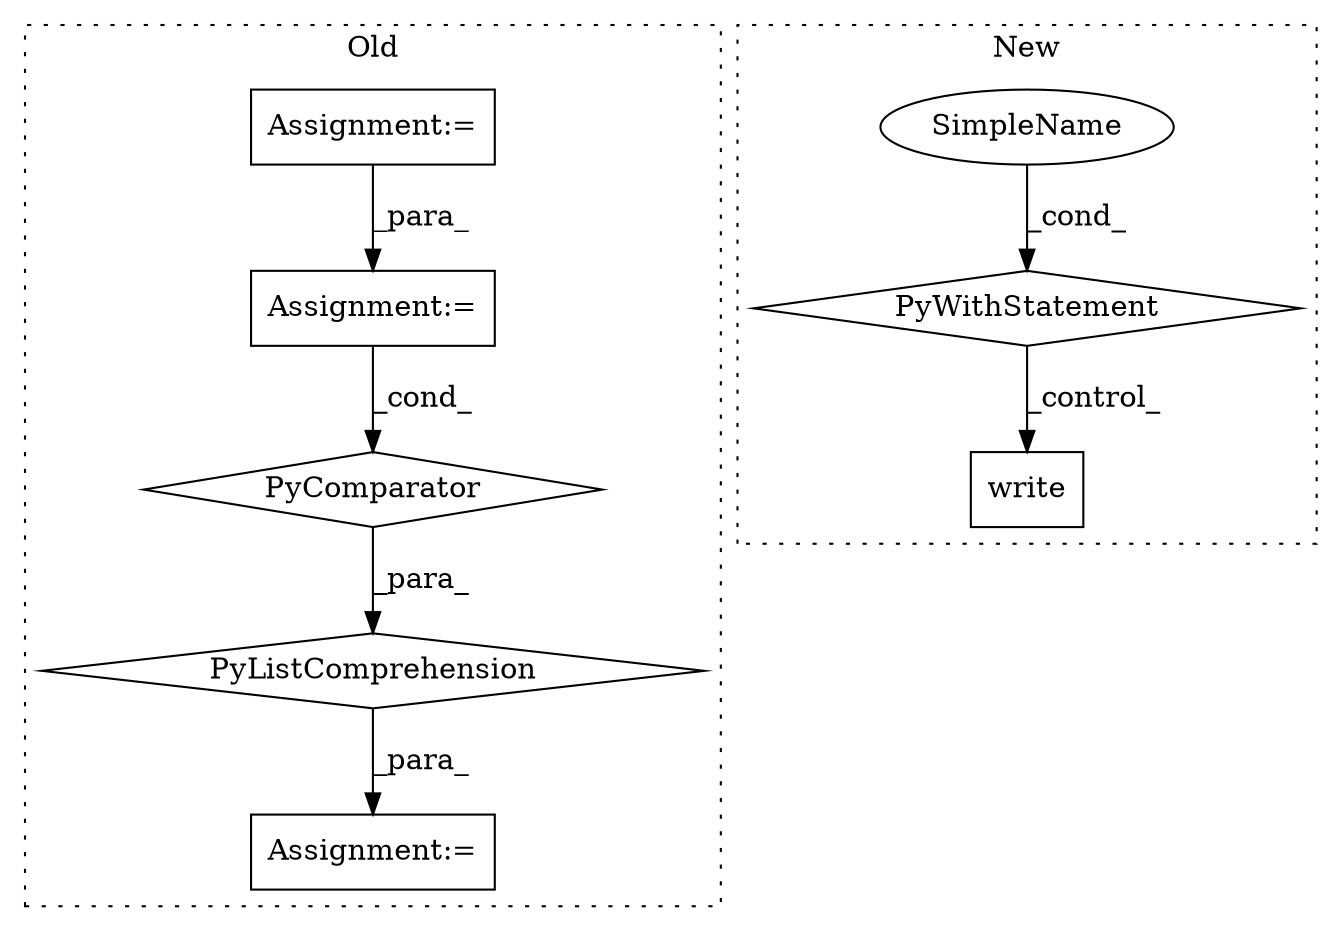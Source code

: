 digraph G {
subgraph cluster0 {
1 [label="PyComparator" a="113" s="13495" l="51" shape="diamond"];
3 [label="Assignment:=" a="7" s="13495" l="51" shape="box"];
4 [label="PyListComprehension" a="109" s="13436" l="118" shape="diamond"];
5 [label="Assignment:=" a="7" s="13424" l="12" shape="box"];
6 [label="Assignment:=" a="7" s="13379" l="1" shape="box"];
label = "Old";
style="dotted";
}
subgraph cluster1 {
2 [label="write" a="32" s="13964,13973" l="6,1" shape="box"];
7 [label="SimpleName" a="42" s="" l="" shape="ellipse"];
8 [label="PyWithStatement" a="104" s="13909,13938" l="10,2" shape="diamond"];
label = "New";
style="dotted";
}
1 -> 4 [label="_para_"];
3 -> 1 [label="_cond_"];
4 -> 5 [label="_para_"];
6 -> 3 [label="_para_"];
7 -> 8 [label="_cond_"];
8 -> 2 [label="_control_"];
}